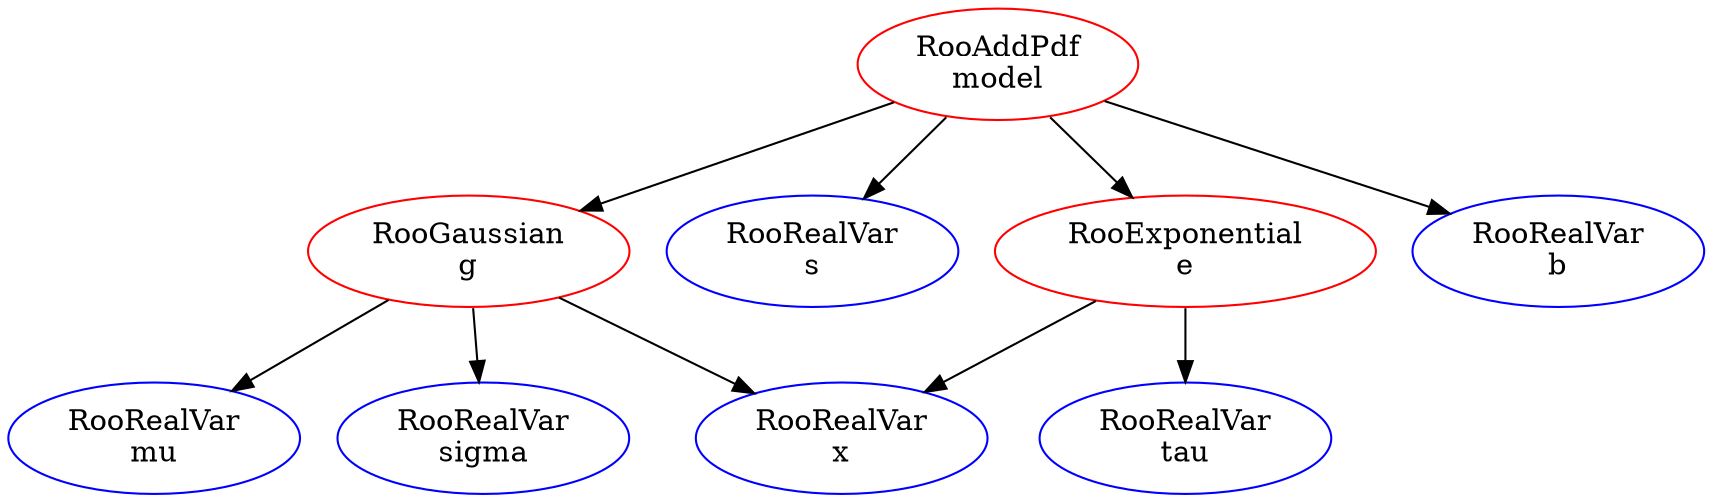 digraph model{
"model" [ color=red, label="RooAddPdf
model"];
"g" [ color=red, label="RooGaussian
g"];
"x" [ color=blue, label="RooRealVar
x"];
"mu" [ color=blue, label="RooRealVar
mu"];
"sigma" [ color=blue, label="RooRealVar
sigma"];
"s" [ color=blue, label="RooRealVar
s"];
"e" [ color=red, label="RooExponential
e"];
"tau" [ color=blue, label="RooRealVar
tau"];
"b" [ color=blue, label="RooRealVar
b"];
"g" -> "x";
"g" -> "mu";
"g" -> "sigma";
"e" -> "x";
"e" -> "tau";
"model" -> "g";
"model" -> "e";
"model" -> "s";
"model" -> "b";
}
